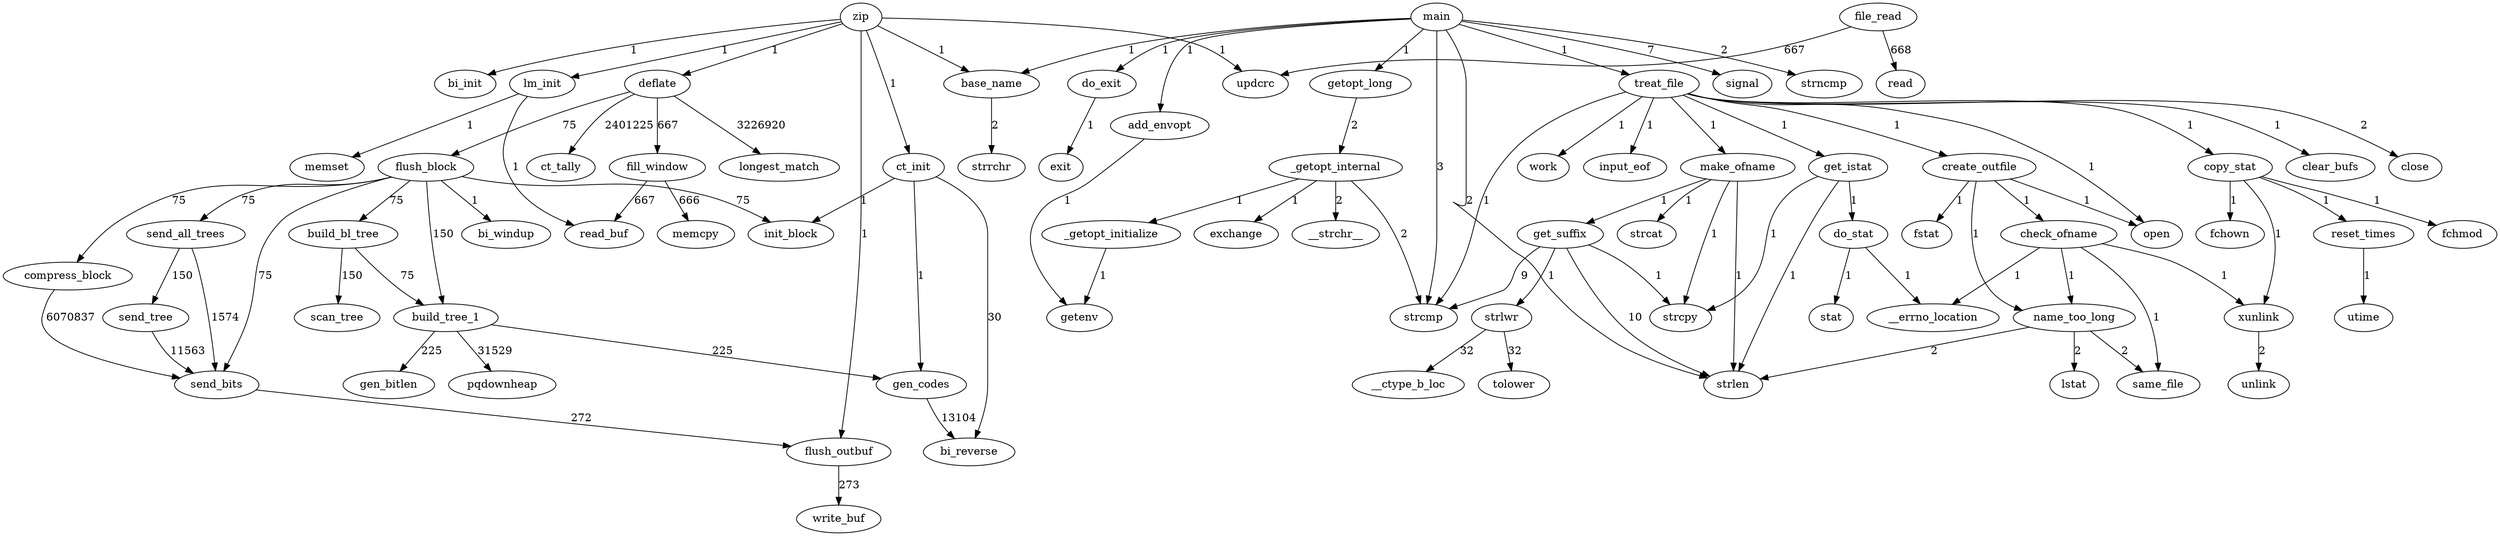 digraph dynamic_call_graph {

	send_bits -> flush_outbuf [label="272"];
	lm_init -> memset [label="1"];
	lm_init -> read_buf [label="1"];
	fill_window -> memcpy [label="666"];
	fill_window -> read_buf [label="667"];
	deflate -> longest_match [label="3226920"];
	deflate -> ct_tally [label="2401225"];
	deflate -> flush_block [label="75"];
	deflate -> fill_window [label="667"];
	_getopt_initialize -> getenv [label="1"];
	_getopt_internal -> _getopt_initialize [label="1"];
	_getopt_internal -> exchange [label="1"];
	_getopt_internal -> strcmp [label="2"];
	_getopt_internal -> __strchr__ [label="2"];
	main -> base_name [label="1"];
	main -> strlen [label="2"];
	main -> strcmp [label="3"];
	main -> add_envopt [label="1"];
	main -> signal [label="7"];
	main -> strncmp [label="2"];
	main -> getopt_long [label="1"];
	main -> do_exit [label="1"];
	main -> treat_file [label="1"];
	treat_file -> strcmp [label="1"];
	treat_file -> get_istat [label="1"];
	treat_file -> make_ofname [label="1"];
	treat_file -> open [label="1"];
	treat_file -> clear_bufs [label="1"];
	treat_file -> close [label="2"];
	treat_file -> create_outfile [label="1"];
	treat_file -> work [label="1"];
	treat_file -> input_eof [label="1"];
	treat_file -> copy_stat [label="1"];
	create_outfile -> check_ofname [label="1"];
	create_outfile -> open [label="1"];
	create_outfile -> fstat [label="1"];
	create_outfile -> name_too_long [label="1"];
	do_stat -> __errno_location [label="1"];
	do_stat -> stat [label="1"];
	get_suffix -> strcmp [label="9"];
	get_suffix -> strlen [label="10"];
	get_suffix -> strcpy [label="1"];
	get_suffix -> strlwr [label="1"];
	get_istat -> strlen [label="1"];
	get_istat -> strcpy [label="1"];
	get_istat -> do_stat [label="1"];
	make_ofname -> strcpy [label="1"];
	make_ofname -> get_suffix [label="1"];
	make_ofname -> strlen [label="1"];
	make_ofname -> strcat [label="1"];
	name_too_long -> strlen [label="2"];
	name_too_long -> lstat [label="2"];
	name_too_long -> same_file [label="2"];
	check_ofname -> __errno_location [label="1"];
	check_ofname -> name_too_long [label="1"];
	check_ofname -> same_file [label="1"];
	check_ofname -> xunlink [label="1"];
	reset_times -> utime [label="1"];
	copy_stat -> reset_times [label="1"];
	copy_stat -> fchmod [label="1"];
	copy_stat -> fchown [label="1"];
	copy_stat -> xunlink [label="1"];
	do_exit -> exit [label="1"];
	ct_init -> gen_codes [label="1"];
	ct_init -> bi_reverse [label="30"];
	ct_init -> init_block [label="1"];
	gen_codes -> bi_reverse [label="13104"];
	build_tree_1 -> pqdownheap [label="31529"];
	build_tree_1 -> gen_bitlen [label="225"];
	build_tree_1 -> gen_codes [label="225"];
	send_tree -> send_bits [label="11563"];
	build_bl_tree -> scan_tree [label="150"];
	build_bl_tree -> build_tree_1 [label="75"];
	send_all_trees -> send_bits [label="1574"];
	send_all_trees -> send_tree [label="150"];
	flush_block -> build_tree_1 [label="150"];
	flush_block -> build_bl_tree [label="75"];
	flush_block -> send_bits [label="75"];
	flush_block -> compress_block [label="75"];
	flush_block -> send_all_trees [label="75"];
	flush_block -> init_block [label="75"];
	flush_block -> bi_windup [label="1"];
	compress_block -> send_bits [label="6070837"];
	flush_outbuf -> write_buf [label="273"];
	strlwr -> __ctype_b_loc [label="32"];
	strlwr -> tolower [label="32"];
	base_name -> strrchr [label="2"];
	xunlink -> unlink [label="2"];
	add_envopt -> getenv [label="1"];
	zip -> flush_outbuf [label="1"];
	zip -> updcrc [label="1"];
	zip -> bi_init [label="1"];
	zip -> ct_init [label="1"];
	zip -> lm_init [label="1"];
	zip -> base_name [label="1"];
	zip -> deflate [label="1"];
	file_read -> read [label="668"];
	file_read -> updcrc [label="667"];
	getopt_long -> _getopt_internal [label="2"];
}
